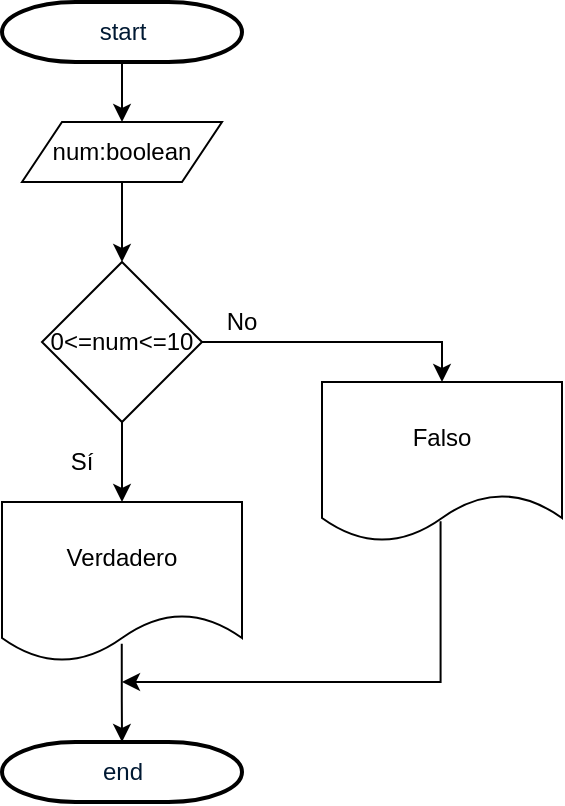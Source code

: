 <mxfile pages="5" version="11.2.5" type="github"><diagram id="6a731a19-8d31-9384-78a2-239565b7b9f0" name="Page-1"><mxGraphModel dx="815" dy="482" grid="1" gridSize="10" guides="1" tooltips="1" connect="1" arrows="1" fold="1" page="1" pageScale="1" pageWidth="1169" pageHeight="827" background="#ffffff" math="0" shadow="0"><root><mxCell id="0"/><mxCell id="1" parent="0"/><mxCell id="Ep043jm-bLmwqQDue-tb-51" value="" style="edgeStyle=orthogonalEdgeStyle;rounded=0;orthogonalLoop=1;jettySize=auto;html=1;entryX=0.5;entryY=0;entryDx=0;entryDy=0;" edge="1" parent="1" source="2" target="Ep043jm-bLmwqQDue-tb-46"><mxGeometry relative="1" as="geometry"><mxPoint x="320" y="170" as="targetPoint"/></mxGeometry></mxCell><mxCell id="2" value="start" style="shape=mxgraph.flowchart.terminator;fillColor=#FFFFFF;strokeColor=#000000;strokeWidth=2;gradientColor=none;gradientDirection=north;fontColor=#001933;fontStyle=0;html=1;" parent="1" vertex="1"><mxGeometry x="260" y="60" width="120" height="30" as="geometry"/></mxCell><mxCell id="40" value="end" style="shape=mxgraph.flowchart.terminator;fillColor=#FFFFFF;strokeColor=#000000;strokeWidth=2;gradientColor=none;gradientDirection=north;fontColor=#001933;fontStyle=0;html=1;" parent="1" vertex="1"><mxGeometry x="260" y="430" width="120" height="30" as="geometry"/></mxCell><mxCell id="Ep043jm-bLmwqQDue-tb-52" style="edgeStyle=orthogonalEdgeStyle;rounded=0;orthogonalLoop=1;jettySize=auto;html=1;entryX=0.5;entryY=0;entryDx=0;entryDy=0;" edge="1" parent="1" source="Ep043jm-bLmwqQDue-tb-46" target="Ep043jm-bLmwqQDue-tb-47"><mxGeometry relative="1" as="geometry"/></mxCell><mxCell id="Ep043jm-bLmwqQDue-tb-46" value="num:boolean" style="shape=parallelogram;perimeter=parallelogramPerimeter;whiteSpace=wrap;html=1;" vertex="1" parent="1"><mxGeometry x="270" y="120" width="100" height="30" as="geometry"/></mxCell><mxCell id="nkcbdhGJHNf2Vp-tKNrk-40" style="edgeStyle=orthogonalEdgeStyle;rounded=0;orthogonalLoop=1;jettySize=auto;html=1;entryX=0.5;entryY=0;entryDx=0;entryDy=0;" edge="1" parent="1" source="Ep043jm-bLmwqQDue-tb-47" target="nkcbdhGJHNf2Vp-tKNrk-43"><mxGeometry relative="1" as="geometry"><mxPoint x="319.857" y="320.286" as="targetPoint"/></mxGeometry></mxCell><mxCell id="AxusP7Fe0stL7s1HMDQT-40" style="edgeStyle=orthogonalEdgeStyle;rounded=0;orthogonalLoop=1;jettySize=auto;html=1;exitX=1;exitY=0.5;exitDx=0;exitDy=0;entryX=0.5;entryY=0;entryDx=0;entryDy=0;" edge="1" parent="1" source="Ep043jm-bLmwqQDue-tb-47" target="nkcbdhGJHNf2Vp-tKNrk-41"><mxGeometry relative="1" as="geometry"/></mxCell><mxCell id="Ep043jm-bLmwqQDue-tb-47" value="0&amp;lt;=num&amp;lt;=10" style="rhombus;whiteSpace=wrap;html=1;" vertex="1" parent="1"><mxGeometry x="280" y="190" width="80" height="80" as="geometry"/></mxCell><mxCell id="Ep043jm-bLmwqQDue-tb-49" value="Sí" style="text;html=1;strokeColor=none;fillColor=none;align=center;verticalAlign=middle;whiteSpace=wrap;rounded=0;" vertex="1" parent="1"><mxGeometry x="280" y="280" width="40" height="20" as="geometry"/></mxCell><mxCell id="Ep043jm-bLmwqQDue-tb-56" style="edgeStyle=orthogonalEdgeStyle;rounded=0;orthogonalLoop=1;jettySize=auto;html=1;entryX=0.5;entryY=0;entryDx=0;entryDy=0;entryPerimeter=0;exitX=0.499;exitY=0.886;exitDx=0;exitDy=0;exitPerimeter=0;" edge="1" parent="1" source="nkcbdhGJHNf2Vp-tKNrk-43" target="40"><mxGeometry relative="1" as="geometry"><mxPoint x="319.857" y="380.286" as="sourcePoint"/></mxGeometry></mxCell><mxCell id="Ep043jm-bLmwqQDue-tb-57" value="No" style="text;html=1;strokeColor=none;fillColor=none;align=center;verticalAlign=middle;whiteSpace=wrap;rounded=0;" vertex="1" parent="1"><mxGeometry x="360" y="210" width="40" height="20" as="geometry"/></mxCell><mxCell id="muRtQoTvql0Aysv9p20H-44" style="edgeStyle=orthogonalEdgeStyle;rounded=0;orthogonalLoop=1;jettySize=auto;html=1;exitX=0.494;exitY=0.871;exitDx=0;exitDy=0;exitPerimeter=0;" edge="1" parent="1" source="nkcbdhGJHNf2Vp-tKNrk-41"><mxGeometry relative="1" as="geometry"><mxPoint x="320" y="400" as="targetPoint"/><mxPoint x="479.857" y="330" as="sourcePoint"/><Array as="points"><mxPoint x="479" y="400"/></Array></mxGeometry></mxCell><mxCell id="nkcbdhGJHNf2Vp-tKNrk-41" value="Falso" style="shape=document;whiteSpace=wrap;html=1;boundedLbl=1;" vertex="1" parent="1"><mxGeometry x="420" y="250" width="120" height="80" as="geometry"/></mxCell><mxCell id="nkcbdhGJHNf2Vp-tKNrk-43" value="Verdadero" style="shape=document;whiteSpace=wrap;html=1;boundedLbl=1;" vertex="1" parent="1"><mxGeometry x="260" y="310" width="120" height="80" as="geometry"/></mxCell></root></mxGraphModel></diagram><diagram id="Uap9LmaRrJeB3aqfAXjB" name="Page-2"><mxGraphModel dx="1426" dy="844" grid="1" gridSize="10" guides="1" tooltips="1" connect="1" arrows="1" fold="1" page="1" pageScale="1" pageWidth="827" pageHeight="1169" math="0" shadow="0"><root><mxCell id="40uu476ZOriIQHII7BLX-0"/><mxCell id="40uu476ZOriIQHII7BLX-1" parent="40uu476ZOriIQHII7BLX-0"/><mxCell id="eyuYBzdBebRv8l07GOam-0" value="" style="edgeStyle=orthogonalEdgeStyle;rounded=0;orthogonalLoop=1;jettySize=auto;html=1;entryX=0.5;entryY=0;entryDx=0;entryDy=0;" edge="1" parent="40uu476ZOriIQHII7BLX-1" source="eyuYBzdBebRv8l07GOam-1"><mxGeometry relative="1" as="geometry"><mxPoint x="320" y="120" as="targetPoint"/></mxGeometry></mxCell><mxCell id="eyuYBzdBebRv8l07GOam-1" value="Inicio" style="shape=mxgraph.flowchart.terminator;fillColor=#FFFFFF;strokeColor=#000000;strokeWidth=2;gradientColor=none;gradientDirection=north;fontColor=#001933;fontStyle=0;html=1;" vertex="1" parent="40uu476ZOriIQHII7BLX-1"><mxGeometry x="260" y="60" width="120" height="30" as="geometry"/></mxCell><mxCell id="eyuYBzdBebRv8l07GOam-2" value="Fin" style="shape=mxgraph.flowchart.terminator;fillColor=#FFFFFF;strokeColor=#000000;strokeWidth=2;gradientColor=none;gradientDirection=north;fontColor=#001933;fontStyle=0;html=1;" vertex="1" parent="40uu476ZOriIQHII7BLX-1"><mxGeometry x="260" y="513" width="120" height="30" as="geometry"/></mxCell><mxCell id="eyuYBzdBebRv8l07GOam-9" style="edgeStyle=orthogonalEdgeStyle;rounded=0;orthogonalLoop=1;jettySize=auto;html=1;entryX=0.5;entryY=0;entryDx=0;entryDy=0;entryPerimeter=0;exitX=0.5;exitY=0.88;exitDx=0;exitDy=0;exitPerimeter=0;" edge="1" parent="40uu476ZOriIQHII7BLX-1" source="llPa2DQqz4KoTxfMoWDi-2" target="eyuYBzdBebRv8l07GOam-2"><mxGeometry relative="1" as="geometry"><mxPoint x="320" y="480" as="sourcePoint"/></mxGeometry></mxCell><mxCell id="llPa2DQqz4KoTxfMoWDi-1" style="edgeStyle=orthogonalEdgeStyle;rounded=0;orthogonalLoop=1;jettySize=auto;html=1;exitX=0.5;exitY=1;exitDx=0;exitDy=0;entryX=0.5;entryY=0;entryDx=0;entryDy=0;" edge="1" parent="40uu476ZOriIQHII7BLX-1" source="CNbyYdUmXVpG0mb9Q_tk-0"><mxGeometry relative="1" as="geometry"><mxPoint x="320" y="320" as="targetPoint"/></mxGeometry></mxCell><mxCell id="CNbyYdUmXVpG0mb9Q_tk-0" value="calif1:Float&lt;br&gt;&amp;nbsp;calif2:Float&amp;nbsp;&lt;br&gt;calif3:Float&lt;br&gt;calif4:Float&amp;nbsp;&lt;br&gt;calif5:Float" style="shape=parallelogram;perimeter=parallelogramPerimeter;whiteSpace=wrap;html=1;" vertex="1" parent="40uu476ZOriIQHII7BLX-1"><mxGeometry x="260" y="220" width="120" height="70" as="geometry"/></mxCell><mxCell id="llPa2DQqz4KoTxfMoWDi-3" style="edgeStyle=orthogonalEdgeStyle;rounded=0;orthogonalLoop=1;jettySize=auto;html=1;entryX=0.5;entryY=0;entryDx=0;entryDy=0;" edge="1" parent="40uu476ZOriIQHII7BLX-1" target="llPa2DQqz4KoTxfMoWDi-2"><mxGeometry relative="1" as="geometry"><mxPoint x="320" y="390" as="sourcePoint"/></mxGeometry></mxCell><mxCell id="llPa2DQqz4KoTxfMoWDi-0" value="Promedio = (calif1 + calif2 + calif3 + calif4 + calif5)/5" style="rounded=0;whiteSpace=wrap;html=1;" vertex="1" parent="40uu476ZOriIQHII7BLX-1"><mxGeometry x="170" y="320" width="300" height="70" as="geometry"/></mxCell><mxCell id="llPa2DQqz4KoTxfMoWDi-2" value="Promedio" style="shape=document;whiteSpace=wrap;html=1;boundedLbl=1;" vertex="1" parent="40uu476ZOriIQHII7BLX-1"><mxGeometry x="280" y="420" width="80" height="50" as="geometry"/></mxCell><mxCell id="8EHSwux2_KQKQLhNtPbw-1" style="edgeStyle=orthogonalEdgeStyle;rounded=0;orthogonalLoop=1;jettySize=auto;html=1;exitX=0.5;exitY=1;exitDx=0;exitDy=0;entryX=0.5;entryY=0;entryDx=0;entryDy=0;" edge="1" parent="40uu476ZOriIQHII7BLX-1" source="8EHSwux2_KQKQLhNtPbw-0" target="CNbyYdUmXVpG0mb9Q_tk-0"><mxGeometry relative="1" as="geometry"/></mxCell><mxCell id="8EHSwux2_KQKQLhNtPbw-0" value="num:boolean" style="shape=parallelogram;perimeter=parallelogramPerimeter;whiteSpace=wrap;html=1;" vertex="1" parent="40uu476ZOriIQHII7BLX-1"><mxGeometry x="260" y="120" width="120" height="60" as="geometry"/></mxCell></root></mxGraphModel></diagram><diagram id="H30utLfGIybMCCWIoLce" name="Page-3"><mxGraphModel dx="1426" dy="844" grid="1" gridSize="10" guides="1" tooltips="1" connect="1" arrows="1" fold="1" page="1" pageScale="1" pageWidth="827" pageHeight="1169" math="0" shadow="0"><root><mxCell id="HzitToL5IyU_42O8urFH-0"/><mxCell id="HzitToL5IyU_42O8urFH-1" parent="HzitToL5IyU_42O8urFH-0"/><mxCell id="CDqKFyDmvjTAGyTxUMg9-0" value="" style="edgeStyle=orthogonalEdgeStyle;rounded=0;orthogonalLoop=1;jettySize=auto;html=1;entryX=0.5;entryY=0;entryDx=0;entryDy=0;" edge="1" parent="HzitToL5IyU_42O8urFH-1" source="CDqKFyDmvjTAGyTxUMg9-1"><mxGeometry relative="1" as="geometry"><mxPoint x="320" y="120" as="targetPoint"/></mxGeometry></mxCell><mxCell id="CDqKFyDmvjTAGyTxUMg9-1" value="Inicio" style="shape=mxgraph.flowchart.terminator;fillColor=#FFFFFF;strokeColor=#000000;strokeWidth=2;gradientColor=none;gradientDirection=north;fontColor=#001933;fontStyle=0;html=1;" vertex="1" parent="HzitToL5IyU_42O8urFH-1"><mxGeometry x="260" y="60" width="120" height="30" as="geometry"/></mxCell><mxCell id="CDqKFyDmvjTAGyTxUMg9-2" value="Fin" style="shape=mxgraph.flowchart.terminator;fillColor=#FFFFFF;strokeColor=#000000;strokeWidth=2;gradientColor=none;gradientDirection=north;fontColor=#001933;fontStyle=0;html=1;" vertex="1" parent="HzitToL5IyU_42O8urFH-1"><mxGeometry x="260" y="460" width="120" height="30" as="geometry"/></mxCell><mxCell id="JjfX6QMH6uQuoZd1KmMZ-0" style="edgeStyle=orthogonalEdgeStyle;rounded=0;orthogonalLoop=1;jettySize=auto;html=1;exitX=0.5;exitY=1;exitDx=0;exitDy=0;entryX=0.5;entryY=0;entryDx=0;entryDy=0;" edge="1" parent="HzitToL5IyU_42O8urFH-1" source="OZiamXneyKnKUt1NwkgI-0" target="Q0aIc3T-CI0mHMa0eQ2s-0"><mxGeometry relative="1" as="geometry"/></mxCell><mxCell id="OZiamXneyKnKUt1NwkgI-0" value="Promedio:Float" style="shape=parallelogram;perimeter=parallelogramPerimeter;whiteSpace=wrap;html=1;" vertex="1" parent="HzitToL5IyU_42O8urFH-1"><mxGeometry x="260" y="120" width="120" height="60" as="geometry"/></mxCell><mxCell id="JjfX6QMH6uQuoZd1KmMZ-2" style="edgeStyle=orthogonalEdgeStyle;rounded=0;orthogonalLoop=1;jettySize=auto;html=1;exitX=0.5;exitY=1;exitDx=0;exitDy=0;entryX=0.5;entryY=0;entryDx=0;entryDy=0;" edge="1" parent="HzitToL5IyU_42O8urFH-1" source="Q0aIc3T-CI0mHMa0eQ2s-0" target="JjfX6QMH6uQuoZd1KmMZ-1"><mxGeometry relative="1" as="geometry"/></mxCell><mxCell id="Q0aIc3T-CI0mHMa0eQ2s-0" value="Porcentaje=Promedio*100" style="rounded=0;whiteSpace=wrap;html=1;" vertex="1" parent="HzitToL5IyU_42O8urFH-1"><mxGeometry x="240" y="230" width="160" height="60" as="geometry"/></mxCell><mxCell id="JjfX6QMH6uQuoZd1KmMZ-3" style="edgeStyle=orthogonalEdgeStyle;rounded=0;orthogonalLoop=1;jettySize=auto;html=1;entryX=0.5;entryY=0;entryDx=0;entryDy=0;entryPerimeter=0;exitX=0.5;exitY=0.875;exitDx=0;exitDy=0;exitPerimeter=0;" edge="1" parent="HzitToL5IyU_42O8urFH-1" source="JjfX6QMH6uQuoZd1KmMZ-1" target="CDqKFyDmvjTAGyTxUMg9-2"><mxGeometry relative="1" as="geometry"/></mxCell><mxCell id="JjfX6QMH6uQuoZd1KmMZ-1" value="Porcentaje" style="shape=document;whiteSpace=wrap;html=1;boundedLbl=1;" vertex="1" parent="HzitToL5IyU_42O8urFH-1"><mxGeometry x="260" y="340" width="120" height="80" as="geometry"/></mxCell></root></mxGraphModel></diagram><diagram id="222nO3WdHBvCDq80xCjq" name="Page-4"><mxGraphModel dx="1426" dy="844" grid="1" gridSize="10" guides="1" tooltips="1" connect="1" arrows="1" fold="1" page="1" pageScale="1" pageWidth="827" pageHeight="1169" math="0" shadow="0"><root><mxCell id="cwokKc9CKN2XcnlQxuGI-0"/><mxCell id="cwokKc9CKN2XcnlQxuGI-1" parent="cwokKc9CKN2XcnlQxuGI-0"/><mxCell id="mLa76YbNe50Sp7s1OcXV-0" value="" style="edgeStyle=orthogonalEdgeStyle;rounded=0;orthogonalLoop=1;jettySize=auto;html=1;entryX=0.5;entryY=0;entryDx=0;entryDy=0;" edge="1" parent="cwokKc9CKN2XcnlQxuGI-1" source="mLa76YbNe50Sp7s1OcXV-1"><mxGeometry relative="1" as="geometry"><mxPoint x="320" y="120" as="targetPoint"/></mxGeometry></mxCell><mxCell id="mLa76YbNe50Sp7s1OcXV-1" value="Inicio" style="shape=mxgraph.flowchart.terminator;fillColor=#FFFFFF;strokeColor=#000000;strokeWidth=2;gradientColor=none;gradientDirection=north;fontColor=#001933;fontStyle=0;html=1;" vertex="1" parent="cwokKc9CKN2XcnlQxuGI-1"><mxGeometry x="260" y="60" width="120" height="30" as="geometry"/></mxCell><mxCell id="mLa76YbNe50Sp7s1OcXV-2" value="Fin" style="shape=mxgraph.flowchart.terminator;fillColor=#FFFFFF;strokeColor=#000000;strokeWidth=2;gradientColor=none;gradientDirection=north;fontColor=#001933;fontStyle=0;html=1;" vertex="1" parent="cwokKc9CKN2XcnlQxuGI-1"><mxGeometry x="260" y="530" width="120" height="30" as="geometry"/></mxCell><mxCell id="mLa76YbNe50Sp7s1OcXV-9" style="edgeStyle=orthogonalEdgeStyle;rounded=0;orthogonalLoop=1;jettySize=auto;html=1;entryX=0.5;entryY=0;entryDx=0;entryDy=0;entryPerimeter=0;" edge="1" parent="cwokKc9CKN2XcnlQxuGI-1" target="mLa76YbNe50Sp7s1OcXV-2"><mxGeometry relative="1" as="geometry"><mxPoint x="320" y="490" as="sourcePoint"/></mxGeometry></mxCell><mxCell id="ZIZyWqxeamwRbUvh5kJH-0" style="edgeStyle=orthogonalEdgeStyle;rounded=0;orthogonalLoop=1;jettySize=auto;html=1;entryX=0.5;entryY=0;entryDx=0;entryDy=0;" edge="1" parent="cwokKc9CKN2XcnlQxuGI-1" source="us8F4nUY5PdyRAiH1ZOn-0" target="us8F4nUY5PdyRAiH1ZOn-1"><mxGeometry relative="1" as="geometry"><mxPoint x="110" y="260" as="targetPoint"/></mxGeometry></mxCell><mxCell id="ZIZyWqxeamwRbUvh5kJH-2" style="edgeStyle=orthogonalEdgeStyle;rounded=0;orthogonalLoop=1;jettySize=auto;html=1;exitX=1;exitY=0.5;exitDx=0;exitDy=0;entryX=0.5;entryY=0;entryDx=0;entryDy=0;" edge="1" parent="cwokKc9CKN2XcnlQxuGI-1" source="us8F4nUY5PdyRAiH1ZOn-0" target="us8F4nUY5PdyRAiH1ZOn-4"><mxGeometry relative="1" as="geometry"/></mxCell><mxCell id="ZIZyWqxeamwRbUvh5kJH-3" style="edgeStyle=orthogonalEdgeStyle;rounded=0;orthogonalLoop=1;jettySize=auto;html=1;exitX=0;exitY=0.75;exitDx=0;exitDy=0;entryX=0.5;entryY=0;entryDx=0;entryDy=0;" edge="1" parent="cwokKc9CKN2XcnlQxuGI-1" source="us8F4nUY5PdyRAiH1ZOn-0" target="us8F4nUY5PdyRAiH1ZOn-2"><mxGeometry relative="1" as="geometry"><Array as="points"><mxPoint x="220" y="246"/></Array></mxGeometry></mxCell><mxCell id="ZIZyWqxeamwRbUvh5kJH-4" style="edgeStyle=orthogonalEdgeStyle;rounded=0;orthogonalLoop=1;jettySize=auto;html=1;exitX=1;exitY=0.75;exitDx=0;exitDy=0;entryX=0.5;entryY=0;entryDx=0;entryDy=0;" edge="1" parent="cwokKc9CKN2XcnlQxuGI-1" source="us8F4nUY5PdyRAiH1ZOn-0" target="us8F4nUY5PdyRAiH1ZOn-3"><mxGeometry relative="1" as="geometry"><Array as="points"><mxPoint x="400" y="246"/></Array></mxGeometry></mxCell><mxCell id="us8F4nUY5PdyRAiH1ZOn-0" value="Porcentaje" style="shape=hexagon;perimeter=hexagonPerimeter2;whiteSpace=wrap;html=1;" vertex="1" parent="cwokKc9CKN2XcnlQxuGI-1"><mxGeometry x="260" y="190" width="120" height="80" as="geometry"/></mxCell><mxCell id="ZIZyWqxeamwRbUvh5kJH-5" style="edgeStyle=orthogonalEdgeStyle;rounded=0;orthogonalLoop=1;jettySize=auto;html=1;" edge="1" parent="cwokKc9CKN2XcnlQxuGI-1"><mxGeometry relative="1" as="geometry"><mxPoint x="320" y="500" as="targetPoint"/><mxPoint x="110" y="340" as="sourcePoint"/><Array as="points"><mxPoint x="110" y="500"/><mxPoint x="320" y="500"/></Array></mxGeometry></mxCell><mxCell id="us8F4nUY5PdyRAiH1ZOn-1" value="&quot;Bien&quot;" style="shape=document;whiteSpace=wrap;html=1;boundedLbl=1;" vertex="1" parent="cwokKc9CKN2XcnlQxuGI-1"><mxGeometry x="50" y="270" width="120" height="80" as="geometry"/></mxCell><mxCell id="ZIZyWqxeamwRbUvh5kJH-8" style="edgeStyle=orthogonalEdgeStyle;rounded=0;orthogonalLoop=1;jettySize=auto;html=1;exitX=0.533;exitY=0.875;exitDx=0;exitDy=0;exitPerimeter=0;" edge="1" parent="cwokKc9CKN2XcnlQxuGI-1" source="us8F4nUY5PdyRAiH1ZOn-2"><mxGeometry relative="1" as="geometry"><mxPoint x="320" y="490" as="targetPoint"/><Array as="points"><mxPoint x="220" y="420"/><mxPoint x="220" y="490"/></Array></mxGeometry></mxCell><mxCell id="us8F4nUY5PdyRAiH1ZOn-2" value="&quot;Muy Bien&quot;" style="shape=document;whiteSpace=wrap;html=1;boundedLbl=1;" vertex="1" parent="cwokKc9CKN2XcnlQxuGI-1"><mxGeometry x="160" y="350" width="120" height="80" as="geometry"/></mxCell><mxCell id="ZIZyWqxeamwRbUvh5kJH-9" style="edgeStyle=orthogonalEdgeStyle;rounded=0;orthogonalLoop=1;jettySize=auto;html=1;exitX=0.517;exitY=0.863;exitDx=0;exitDy=0;exitPerimeter=0;" edge="1" parent="cwokKc9CKN2XcnlQxuGI-1" source="us8F4nUY5PdyRAiH1ZOn-3"><mxGeometry relative="1" as="geometry"><mxPoint x="320" y="490" as="targetPoint"/><Array as="points"><mxPoint x="400" y="419"/><mxPoint x="400" y="490"/></Array></mxGeometry></mxCell><mxCell id="us8F4nUY5PdyRAiH1ZOn-3" value="&quot;Excelente&quot;" style="shape=document;whiteSpace=wrap;html=1;boundedLbl=1;" vertex="1" parent="cwokKc9CKN2XcnlQxuGI-1"><mxGeometry x="340" y="350" width="120" height="80" as="geometry"/></mxCell><mxCell id="ZIZyWqxeamwRbUvh5kJH-10" style="edgeStyle=orthogonalEdgeStyle;rounded=0;orthogonalLoop=1;jettySize=auto;html=1;exitX=0.517;exitY=0.85;exitDx=0;exitDy=0;exitPerimeter=0;" edge="1" parent="cwokKc9CKN2XcnlQxuGI-1" source="us8F4nUY5PdyRAiH1ZOn-4"><mxGeometry relative="1" as="geometry"><mxPoint x="320" y="500" as="targetPoint"/><Array as="points"><mxPoint x="542" y="500"/></Array></mxGeometry></mxCell><mxCell id="us8F4nUY5PdyRAiH1ZOn-4" value="&quot;Reprobado&quot;" style="shape=document;whiteSpace=wrap;html=1;boundedLbl=1;" vertex="1" parent="cwokKc9CKN2XcnlQxuGI-1"><mxGeometry x="480" y="260" width="120" height="80" as="geometry"/></mxCell><mxCell id="ZIZyWqxeamwRbUvh5kJH-12" style="edgeStyle=orthogonalEdgeStyle;rounded=0;orthogonalLoop=1;jettySize=auto;html=1;exitX=0.5;exitY=1;exitDx=0;exitDy=0;entryX=0.5;entryY=0;entryDx=0;entryDy=0;" edge="1" parent="cwokKc9CKN2XcnlQxuGI-1" source="ZIZyWqxeamwRbUvh5kJH-11" target="us8F4nUY5PdyRAiH1ZOn-0"><mxGeometry relative="1" as="geometry"/></mxCell><mxCell id="ZIZyWqxeamwRbUvh5kJH-11" value="Porcentaje:Float" style="shape=parallelogram;perimeter=parallelogramPerimeter;whiteSpace=wrap;html=1;" vertex="1" parent="cwokKc9CKN2XcnlQxuGI-1"><mxGeometry x="260" y="120" width="120" height="40" as="geometry"/></mxCell><mxCell id="ZIZyWqxeamwRbUvh5kJH-13" value="60&amp;lt;=Porcentaje&amp;lt;=69" style="text;html=1;strokeColor=none;fillColor=none;align=center;verticalAlign=middle;whiteSpace=wrap;rounded=0;" vertex="1" parent="cwokKc9CKN2XcnlQxuGI-1"><mxGeometry x="150" y="210" width="40" height="20" as="geometry"/></mxCell><mxCell id="ZIZyWqxeamwRbUvh5kJH-14" value="70&amp;lt;=Porcentaje&amp;lt;=89" style="text;html=1;strokeColor=none;fillColor=none;align=center;verticalAlign=middle;whiteSpace=wrap;rounded=0;" vertex="1" parent="cwokKc9CKN2XcnlQxuGI-1"><mxGeometry x="250" y="280" width="40" height="20" as="geometry"/></mxCell><mxCell id="ZIZyWqxeamwRbUvh5kJH-15" value="90&amp;lt;=Porcentaje&amp;lt;=99" style="text;html=1;strokeColor=none;fillColor=none;align=center;verticalAlign=middle;whiteSpace=wrap;rounded=0;" vertex="1" parent="cwokKc9CKN2XcnlQxuGI-1"><mxGeometry x="320" y="330" width="40" height="20" as="geometry"/></mxCell><mxCell id="ZIZyWqxeamwRbUvh5kJH-17" value="default" style="text;html=1;strokeColor=none;fillColor=none;align=center;verticalAlign=middle;whiteSpace=wrap;rounded=0;" vertex="1" parent="cwokKc9CKN2XcnlQxuGI-1"><mxGeometry x="430" y="210" width="40" height="20" as="geometry"/></mxCell></root></mxGraphModel></diagram><diagram id="dF0w57Zw8rPNI5tlQkoB" name="Page-5"><mxGraphModel dx="570" dy="338" grid="1" gridSize="10" guides="1" tooltips="1" connect="1" arrows="1" fold="1" page="1" pageScale="1" pageWidth="827" pageHeight="1169" math="0" shadow="0"><root><mxCell id="wFAWM2sHNyBVlvYdZAbh-0"/><mxCell id="wFAWM2sHNyBVlvYdZAbh-1" parent="wFAWM2sHNyBVlvYdZAbh-0"/><mxCell id="5ikGYFiPFs9htWa37bSK-0" value="" style="edgeStyle=orthogonalEdgeStyle;rounded=0;orthogonalLoop=1;jettySize=auto;html=1;entryX=0.5;entryY=0;entryDx=0;entryDy=0;" edge="1" parent="wFAWM2sHNyBVlvYdZAbh-1" source="5ikGYFiPFs9htWa37bSK-1"><mxGeometry relative="1" as="geometry"><mxPoint x="210" y="120" as="targetPoint"/></mxGeometry></mxCell><mxCell id="5ikGYFiPFs9htWa37bSK-1" value="inicio" style="shape=mxgraph.flowchart.terminator;fillColor=#FFFFFF;strokeColor=#000000;strokeWidth=2;gradientColor=none;gradientDirection=north;fontColor=#001933;fontStyle=0;html=1;" vertex="1" parent="wFAWM2sHNyBVlvYdZAbh-1"><mxGeometry x="150" y="60" width="120" height="30" as="geometry"/></mxCell><mxCell id="PdChKtCmlZO1XSmP8N2l-0" value="A" style="shape=mxgraph.flowchart.terminator;fillColor=#FFFFFF;strokeColor=#000000;strokeWidth=2;gradientColor=none;gradientDirection=north;fontColor=#001933;fontStyle=0;html=1;" vertex="1" parent="wFAWM2sHNyBVlvYdZAbh-1"><mxGeometry x="150" y="1129.5" width="120" height="30" as="geometry"/></mxCell><mxCell id="PdChKtCmlZO1XSmP8N2l-1" style="edgeStyle=orthogonalEdgeStyle;rounded=0;orthogonalLoop=1;jettySize=auto;html=1;entryX=0.5;entryY=0;entryDx=0;entryDy=0;entryPerimeter=0;" edge="1" parent="wFAWM2sHNyBVlvYdZAbh-1" target="PdChKtCmlZO1XSmP8N2l-0"><mxGeometry relative="1" as="geometry"><mxPoint x="210" y="1096.5" as="sourcePoint"/></mxGeometry></mxCell><mxCell id="vTVVrpEPj7ipuUWjyGll-0" style="edgeStyle=orthogonalEdgeStyle;rounded=0;orthogonalLoop=1;jettySize=auto;html=1;entryX=0.5;entryY=0;entryDx=0;entryDy=0;" edge="1" parent="wFAWM2sHNyBVlvYdZAbh-1" source="vTVVrpEPj7ipuUWjyGll-1" target="vTVVrpEPj7ipuUWjyGll-4"><mxGeometry relative="1" as="geometry"/></mxCell><mxCell id="vTVVrpEPj7ipuUWjyGll-1" value="num:boolean" style="shape=parallelogram;perimeter=parallelogramPerimeter;whiteSpace=wrap;html=1;" vertex="1" parent="wFAWM2sHNyBVlvYdZAbh-1"><mxGeometry x="160" y="120" width="100" height="30" as="geometry"/></mxCell><mxCell id="vTVVrpEPj7ipuUWjyGll-2" style="edgeStyle=orthogonalEdgeStyle;rounded=0;orthogonalLoop=1;jettySize=auto;html=1;entryX=0.5;entryY=0;entryDx=0;entryDy=0;" edge="1" parent="wFAWM2sHNyBVlvYdZAbh-1" source="vTVVrpEPj7ipuUWjyGll-4" target="vTVVrpEPj7ipuUWjyGll-9"><mxGeometry relative="1" as="geometry"><mxPoint x="209.857" y="320.286" as="targetPoint"/></mxGeometry></mxCell><mxCell id="vTVVrpEPj7ipuUWjyGll-3" style="edgeStyle=orthogonalEdgeStyle;rounded=0;orthogonalLoop=1;jettySize=auto;html=1;exitX=1;exitY=0.5;exitDx=0;exitDy=0;entryX=0.5;entryY=0;entryDx=0;entryDy=0;" edge="1" parent="wFAWM2sHNyBVlvYdZAbh-1" source="vTVVrpEPj7ipuUWjyGll-4" target="vTVVrpEPj7ipuUWjyGll-8"><mxGeometry relative="1" as="geometry"/></mxCell><mxCell id="vTVVrpEPj7ipuUWjyGll-4" value="0&amp;lt;=num&amp;lt;=10" style="rhombus;whiteSpace=wrap;html=1;" vertex="1" parent="wFAWM2sHNyBVlvYdZAbh-1"><mxGeometry x="170" y="190" width="80" height="80" as="geometry"/></mxCell><mxCell id="vTVVrpEPj7ipuUWjyGll-5" value="Sí" style="text;html=1;strokeColor=none;fillColor=none;align=center;verticalAlign=middle;whiteSpace=wrap;rounded=0;" vertex="1" parent="wFAWM2sHNyBVlvYdZAbh-1"><mxGeometry x="170" y="280" width="40" height="20" as="geometry"/></mxCell><mxCell id="vTVVrpEPj7ipuUWjyGll-6" value="No" style="text;html=1;strokeColor=none;fillColor=none;align=center;verticalAlign=middle;whiteSpace=wrap;rounded=0;" vertex="1" parent="wFAWM2sHNyBVlvYdZAbh-1"><mxGeometry x="250" y="210" width="40" height="20" as="geometry"/></mxCell><mxCell id="vTVVrpEPj7ipuUWjyGll-7" style="edgeStyle=orthogonalEdgeStyle;rounded=0;orthogonalLoop=1;jettySize=auto;html=1;exitX=0.494;exitY=0.871;exitDx=0;exitDy=0;exitPerimeter=0;" edge="1" parent="wFAWM2sHNyBVlvYdZAbh-1" source="vTVVrpEPj7ipuUWjyGll-8"><mxGeometry relative="1" as="geometry"><mxPoint x="210" y="400" as="targetPoint"/><mxPoint x="369.857" y="330" as="sourcePoint"/><Array as="points"><mxPoint x="369" y="400"/></Array></mxGeometry></mxCell><mxCell id="vTVVrpEPj7ipuUWjyGll-8" value="Falso" style="shape=document;whiteSpace=wrap;html=1;boundedLbl=1;" vertex="1" parent="wFAWM2sHNyBVlvYdZAbh-1"><mxGeometry x="310" y="250" width="120" height="80" as="geometry"/></mxCell><mxCell id="vTVVrpEPj7ipuUWjyGll-9" value="Verdadero" style="shape=document;whiteSpace=wrap;html=1;boundedLbl=1;" vertex="1" parent="wFAWM2sHNyBVlvYdZAbh-1"><mxGeometry x="150" y="310" width="120" height="80" as="geometry"/></mxCell><mxCell id="SAcgDqhkxBDHe0RClgCC-0" value="" style="edgeStyle=orthogonalEdgeStyle;rounded=0;orthogonalLoop=1;jettySize=auto;html=1;entryX=0.5;entryY=0;entryDx=0;entryDy=0;exitX=0.5;exitY=0.85;exitDx=0;exitDy=0;exitPerimeter=0;" edge="1" parent="wFAWM2sHNyBVlvYdZAbh-1" source="vTVVrpEPj7ipuUWjyGll-9"><mxGeometry relative="1" as="geometry"><mxPoint x="210" y="420" as="targetPoint"/><mxPoint x="210" y="390" as="sourcePoint"/></mxGeometry></mxCell><mxCell id="SAcgDqhkxBDHe0RClgCC-2" style="edgeStyle=orthogonalEdgeStyle;rounded=0;orthogonalLoop=1;jettySize=auto;html=1;exitX=0.5;exitY=0.88;exitDx=0;exitDy=0;exitPerimeter=0;" edge="1" parent="wFAWM2sHNyBVlvYdZAbh-1" source="SAcgDqhkxBDHe0RClgCC-7"><mxGeometry relative="1" as="geometry"><mxPoint x="210" y="780" as="sourcePoint"/><mxPoint x="210" y="820" as="targetPoint"/></mxGeometry></mxCell><mxCell id="SAcgDqhkxBDHe0RClgCC-3" style="edgeStyle=orthogonalEdgeStyle;rounded=0;orthogonalLoop=1;jettySize=auto;html=1;exitX=0.5;exitY=1;exitDx=0;exitDy=0;entryX=0.5;entryY=0;entryDx=0;entryDy=0;" edge="1" parent="wFAWM2sHNyBVlvYdZAbh-1" source="SAcgDqhkxBDHe0RClgCC-4"><mxGeometry relative="1" as="geometry"><mxPoint x="210" y="620" as="targetPoint"/></mxGeometry></mxCell><mxCell id="SAcgDqhkxBDHe0RClgCC-4" value="calif1:Float&lt;br&gt;&amp;nbsp;calif2:Float&amp;nbsp;&lt;br&gt;calif3:Float&lt;br&gt;calif4:Float&amp;nbsp;&lt;br&gt;calif5:Float" style="shape=parallelogram;perimeter=parallelogramPerimeter;whiteSpace=wrap;html=1;" vertex="1" parent="wFAWM2sHNyBVlvYdZAbh-1"><mxGeometry x="150" y="520" width="120" height="70" as="geometry"/></mxCell><mxCell id="SAcgDqhkxBDHe0RClgCC-5" style="edgeStyle=orthogonalEdgeStyle;rounded=0;orthogonalLoop=1;jettySize=auto;html=1;entryX=0.5;entryY=0;entryDx=0;entryDy=0;" edge="1" parent="wFAWM2sHNyBVlvYdZAbh-1" target="SAcgDqhkxBDHe0RClgCC-7"><mxGeometry relative="1" as="geometry"><mxPoint x="210" y="690" as="sourcePoint"/></mxGeometry></mxCell><mxCell id="SAcgDqhkxBDHe0RClgCC-6" value="Promedio = (calif1 + calif2 + calif3 + calif4 + calif5)/5" style="rounded=0;whiteSpace=wrap;html=1;" vertex="1" parent="wFAWM2sHNyBVlvYdZAbh-1"><mxGeometry x="60" y="620" width="300" height="70" as="geometry"/></mxCell><mxCell id="SAcgDqhkxBDHe0RClgCC-7" value="Promedio" style="shape=document;whiteSpace=wrap;html=1;boundedLbl=1;" vertex="1" parent="wFAWM2sHNyBVlvYdZAbh-1"><mxGeometry x="170" y="720" width="80" height="50" as="geometry"/></mxCell><mxCell id="SAcgDqhkxBDHe0RClgCC-8" style="edgeStyle=orthogonalEdgeStyle;rounded=0;orthogonalLoop=1;jettySize=auto;html=1;exitX=0.5;exitY=1;exitDx=0;exitDy=0;entryX=0.5;entryY=0;entryDx=0;entryDy=0;" edge="1" parent="wFAWM2sHNyBVlvYdZAbh-1" source="SAcgDqhkxBDHe0RClgCC-9" target="SAcgDqhkxBDHe0RClgCC-4"><mxGeometry relative="1" as="geometry"/></mxCell><mxCell id="SAcgDqhkxBDHe0RClgCC-9" value="num:boolean" style="shape=parallelogram;perimeter=parallelogramPerimeter;whiteSpace=wrap;html=1;" vertex="1" parent="wFAWM2sHNyBVlvYdZAbh-1"><mxGeometry x="150" y="420" width="120" height="60" as="geometry"/></mxCell><mxCell id="_rSOdpSC-B17lFwhTPtv-0" style="edgeStyle=orthogonalEdgeStyle;rounded=0;orthogonalLoop=1;jettySize=auto;html=1;exitX=0.5;exitY=1;exitDx=0;exitDy=0;entryX=0.5;entryY=0;entryDx=0;entryDy=0;" edge="1" parent="wFAWM2sHNyBVlvYdZAbh-1" source="_rSOdpSC-B17lFwhTPtv-1" target="_rSOdpSC-B17lFwhTPtv-3"><mxGeometry relative="1" as="geometry"/></mxCell><mxCell id="_rSOdpSC-B17lFwhTPtv-1" value="Promedio:Float" style="shape=parallelogram;perimeter=parallelogramPerimeter;whiteSpace=wrap;html=1;" vertex="1" parent="wFAWM2sHNyBVlvYdZAbh-1"><mxGeometry x="150" y="821" width="120" height="60" as="geometry"/></mxCell><mxCell id="_rSOdpSC-B17lFwhTPtv-2" style="edgeStyle=orthogonalEdgeStyle;rounded=0;orthogonalLoop=1;jettySize=auto;html=1;exitX=0.5;exitY=1;exitDx=0;exitDy=0;entryX=0.5;entryY=0;entryDx=0;entryDy=0;" edge="1" parent="wFAWM2sHNyBVlvYdZAbh-1" source="_rSOdpSC-B17lFwhTPtv-3" target="_rSOdpSC-B17lFwhTPtv-4"><mxGeometry relative="1" as="geometry"/></mxCell><mxCell id="_rSOdpSC-B17lFwhTPtv-3" value="Porcentaje=Promedio*100" style="rounded=0;whiteSpace=wrap;html=1;" vertex="1" parent="wFAWM2sHNyBVlvYdZAbh-1"><mxGeometry x="130" y="931" width="160" height="60" as="geometry"/></mxCell><mxCell id="_rSOdpSC-B17lFwhTPtv-4" value="Porcentaje" style="shape=document;whiteSpace=wrap;html=1;boundedLbl=1;" vertex="1" parent="wFAWM2sHNyBVlvYdZAbh-1"><mxGeometry x="150" y="1041" width="120" height="80" as="geometry"/></mxCell><mxCell id="55rQ62dt6rMnI3RjpPAC-19" style="edgeStyle=orthogonalEdgeStyle;rounded=0;orthogonalLoop=1;jettySize=auto;html=1;entryX=0.5;entryY=0;entryDx=0;entryDy=0;" edge="1" parent="wFAWM2sHNyBVlvYdZAbh-1" source="_rSOdpSC-B17lFwhTPtv-5" target="55rQ62dt6rMnI3RjpPAC-14"><mxGeometry relative="1" as="geometry"/></mxCell><mxCell id="_rSOdpSC-B17lFwhTPtv-5" value="A" style="ellipse;whiteSpace=wrap;html=1;" vertex="1" parent="wFAWM2sHNyBVlvYdZAbh-1"><mxGeometry x="750" y="35" width="120" height="30" as="geometry"/></mxCell><mxCell id="55rQ62dt6rMnI3RjpPAC-0" style="edgeStyle=orthogonalEdgeStyle;rounded=0;orthogonalLoop=1;jettySize=auto;html=1;entryX=0.5;entryY=0;entryDx=0;entryDy=0;" edge="1" parent="wFAWM2sHNyBVlvYdZAbh-1" source="55rQ62dt6rMnI3RjpPAC-4" target="55rQ62dt6rMnI3RjpPAC-6"><mxGeometry relative="1" as="geometry"><mxPoint x="600" y="240" as="targetPoint"/></mxGeometry></mxCell><mxCell id="55rQ62dt6rMnI3RjpPAC-1" style="edgeStyle=orthogonalEdgeStyle;rounded=0;orthogonalLoop=1;jettySize=auto;html=1;exitX=1;exitY=0.5;exitDx=0;exitDy=0;entryX=0.5;entryY=0;entryDx=0;entryDy=0;" edge="1" parent="wFAWM2sHNyBVlvYdZAbh-1" source="55rQ62dt6rMnI3RjpPAC-4" target="55rQ62dt6rMnI3RjpPAC-12"><mxGeometry relative="1" as="geometry"/></mxCell><mxCell id="55rQ62dt6rMnI3RjpPAC-2" style="edgeStyle=orthogonalEdgeStyle;rounded=0;orthogonalLoop=1;jettySize=auto;html=1;exitX=0;exitY=0.75;exitDx=0;exitDy=0;entryX=0.5;entryY=0;entryDx=0;entryDy=0;" edge="1" parent="wFAWM2sHNyBVlvYdZAbh-1" source="55rQ62dt6rMnI3RjpPAC-4" target="55rQ62dt6rMnI3RjpPAC-8"><mxGeometry relative="1" as="geometry"><Array as="points"><mxPoint x="710" y="226"/></Array></mxGeometry></mxCell><mxCell id="55rQ62dt6rMnI3RjpPAC-3" style="edgeStyle=orthogonalEdgeStyle;rounded=0;orthogonalLoop=1;jettySize=auto;html=1;exitX=1;exitY=0.75;exitDx=0;exitDy=0;entryX=0.5;entryY=0;entryDx=0;entryDy=0;" edge="1" parent="wFAWM2sHNyBVlvYdZAbh-1" source="55rQ62dt6rMnI3RjpPAC-4" target="55rQ62dt6rMnI3RjpPAC-10"><mxGeometry relative="1" as="geometry"><Array as="points"><mxPoint x="890" y="226"/></Array></mxGeometry></mxCell><mxCell id="sL_YWa0b0DqzxZ5qw0UR-4" style="edgeStyle=orthogonalEdgeStyle;rounded=0;orthogonalLoop=1;jettySize=auto;html=1;" edge="1" parent="wFAWM2sHNyBVlvYdZAbh-1" target="sL_YWa0b0DqzxZ5qw0UR-0"><mxGeometry relative="1" as="geometry"><mxPoint x="810" y="470" as="sourcePoint"/></mxGeometry></mxCell><mxCell id="55rQ62dt6rMnI3RjpPAC-4" value="Porcentaje" style="shape=hexagon;perimeter=hexagonPerimeter2;whiteSpace=wrap;html=1;" vertex="1" parent="wFAWM2sHNyBVlvYdZAbh-1"><mxGeometry x="750" y="170" width="120" height="80" as="geometry"/></mxCell><mxCell id="55rQ62dt6rMnI3RjpPAC-5" style="edgeStyle=orthogonalEdgeStyle;rounded=0;orthogonalLoop=1;jettySize=auto;html=1;" edge="1" parent="wFAWM2sHNyBVlvYdZAbh-1"><mxGeometry relative="1" as="geometry"><mxPoint x="810" y="480" as="targetPoint"/><mxPoint x="600" y="320" as="sourcePoint"/><Array as="points"><mxPoint x="600" y="480"/><mxPoint x="810" y="480"/></Array></mxGeometry></mxCell><mxCell id="55rQ62dt6rMnI3RjpPAC-6" value="&quot;Bien&quot;" style="shape=document;whiteSpace=wrap;html=1;boundedLbl=1;" vertex="1" parent="wFAWM2sHNyBVlvYdZAbh-1"><mxGeometry x="540" y="250" width="120" height="80" as="geometry"/></mxCell><mxCell id="55rQ62dt6rMnI3RjpPAC-7" style="edgeStyle=orthogonalEdgeStyle;rounded=0;orthogonalLoop=1;jettySize=auto;html=1;exitX=0.533;exitY=0.875;exitDx=0;exitDy=0;exitPerimeter=0;" edge="1" parent="wFAWM2sHNyBVlvYdZAbh-1" source="55rQ62dt6rMnI3RjpPAC-8"><mxGeometry relative="1" as="geometry"><mxPoint x="810" y="470" as="targetPoint"/><Array as="points"><mxPoint x="710" y="400"/><mxPoint x="710" y="470"/></Array></mxGeometry></mxCell><mxCell id="55rQ62dt6rMnI3RjpPAC-8" value="&quot;Muy Bien&quot;" style="shape=document;whiteSpace=wrap;html=1;boundedLbl=1;" vertex="1" parent="wFAWM2sHNyBVlvYdZAbh-1"><mxGeometry x="650" y="330" width="120" height="80" as="geometry"/></mxCell><mxCell id="55rQ62dt6rMnI3RjpPAC-9" style="edgeStyle=orthogonalEdgeStyle;rounded=0;orthogonalLoop=1;jettySize=auto;html=1;exitX=0.517;exitY=0.863;exitDx=0;exitDy=0;exitPerimeter=0;" edge="1" parent="wFAWM2sHNyBVlvYdZAbh-1" source="55rQ62dt6rMnI3RjpPAC-10"><mxGeometry relative="1" as="geometry"><mxPoint x="810" y="470" as="targetPoint"/><Array as="points"><mxPoint x="890" y="399"/><mxPoint x="890" y="470"/></Array></mxGeometry></mxCell><mxCell id="55rQ62dt6rMnI3RjpPAC-10" value="&quot;Excelente&quot;" style="shape=document;whiteSpace=wrap;html=1;boundedLbl=1;" vertex="1" parent="wFAWM2sHNyBVlvYdZAbh-1"><mxGeometry x="830" y="330" width="120" height="80" as="geometry"/></mxCell><mxCell id="55rQ62dt6rMnI3RjpPAC-11" style="edgeStyle=orthogonalEdgeStyle;rounded=0;orthogonalLoop=1;jettySize=auto;html=1;exitX=0.517;exitY=0.85;exitDx=0;exitDy=0;exitPerimeter=0;" edge="1" parent="wFAWM2sHNyBVlvYdZAbh-1" source="55rQ62dt6rMnI3RjpPAC-12"><mxGeometry relative="1" as="geometry"><mxPoint x="810" y="480" as="targetPoint"/><Array as="points"><mxPoint x="1032" y="480"/></Array></mxGeometry></mxCell><mxCell id="55rQ62dt6rMnI3RjpPAC-12" value="&quot;Reprobado&quot;" style="shape=document;whiteSpace=wrap;html=1;boundedLbl=1;" vertex="1" parent="wFAWM2sHNyBVlvYdZAbh-1"><mxGeometry x="970" y="240" width="120" height="80" as="geometry"/></mxCell><mxCell id="55rQ62dt6rMnI3RjpPAC-13" style="edgeStyle=orthogonalEdgeStyle;rounded=0;orthogonalLoop=1;jettySize=auto;html=1;exitX=0.5;exitY=1;exitDx=0;exitDy=0;entryX=0.5;entryY=0;entryDx=0;entryDy=0;" edge="1" parent="wFAWM2sHNyBVlvYdZAbh-1" source="55rQ62dt6rMnI3RjpPAC-14" target="55rQ62dt6rMnI3RjpPAC-4"><mxGeometry relative="1" as="geometry"/></mxCell><mxCell id="55rQ62dt6rMnI3RjpPAC-14" value="Porcentaje:Float" style="shape=parallelogram;perimeter=parallelogramPerimeter;whiteSpace=wrap;html=1;" vertex="1" parent="wFAWM2sHNyBVlvYdZAbh-1"><mxGeometry x="750" y="100" width="120" height="40" as="geometry"/></mxCell><mxCell id="55rQ62dt6rMnI3RjpPAC-15" value="60&amp;lt;=Porcentaje&amp;lt;=69" style="text;html=1;strokeColor=none;fillColor=none;align=center;verticalAlign=middle;whiteSpace=wrap;rounded=0;" vertex="1" parent="wFAWM2sHNyBVlvYdZAbh-1"><mxGeometry x="640" y="190" width="40" height="20" as="geometry"/></mxCell><mxCell id="55rQ62dt6rMnI3RjpPAC-16" value="70&amp;lt;=Porcentaje&amp;lt;=89" style="text;html=1;strokeColor=none;fillColor=none;align=center;verticalAlign=middle;whiteSpace=wrap;rounded=0;" vertex="1" parent="wFAWM2sHNyBVlvYdZAbh-1"><mxGeometry x="740" y="260" width="40" height="20" as="geometry"/></mxCell><mxCell id="55rQ62dt6rMnI3RjpPAC-17" value="90&amp;lt;=Porcentaje&amp;lt;=99" style="text;html=1;strokeColor=none;fillColor=none;align=center;verticalAlign=middle;whiteSpace=wrap;rounded=0;" vertex="1" parent="wFAWM2sHNyBVlvYdZAbh-1"><mxGeometry x="810" y="310" width="40" height="20" as="geometry"/></mxCell><mxCell id="55rQ62dt6rMnI3RjpPAC-18" value="default" style="text;html=1;strokeColor=none;fillColor=none;align=center;verticalAlign=middle;whiteSpace=wrap;rounded=0;" vertex="1" parent="wFAWM2sHNyBVlvYdZAbh-1"><mxGeometry x="920" y="190" width="40" height="20" as="geometry"/></mxCell><mxCell id="sL_YWa0b0DqzxZ5qw0UR-0" value="Fin" style="shape=mxgraph.flowchart.terminator;fillColor=#FFFFFF;strokeColor=#000000;strokeWidth=2;gradientColor=none;gradientDirection=north;fontColor=#001933;fontStyle=0;html=1;" vertex="1" parent="wFAWM2sHNyBVlvYdZAbh-1"><mxGeometry x="750" y="528" width="120" height="30" as="geometry"/></mxCell></root></mxGraphModel></diagram></mxfile>